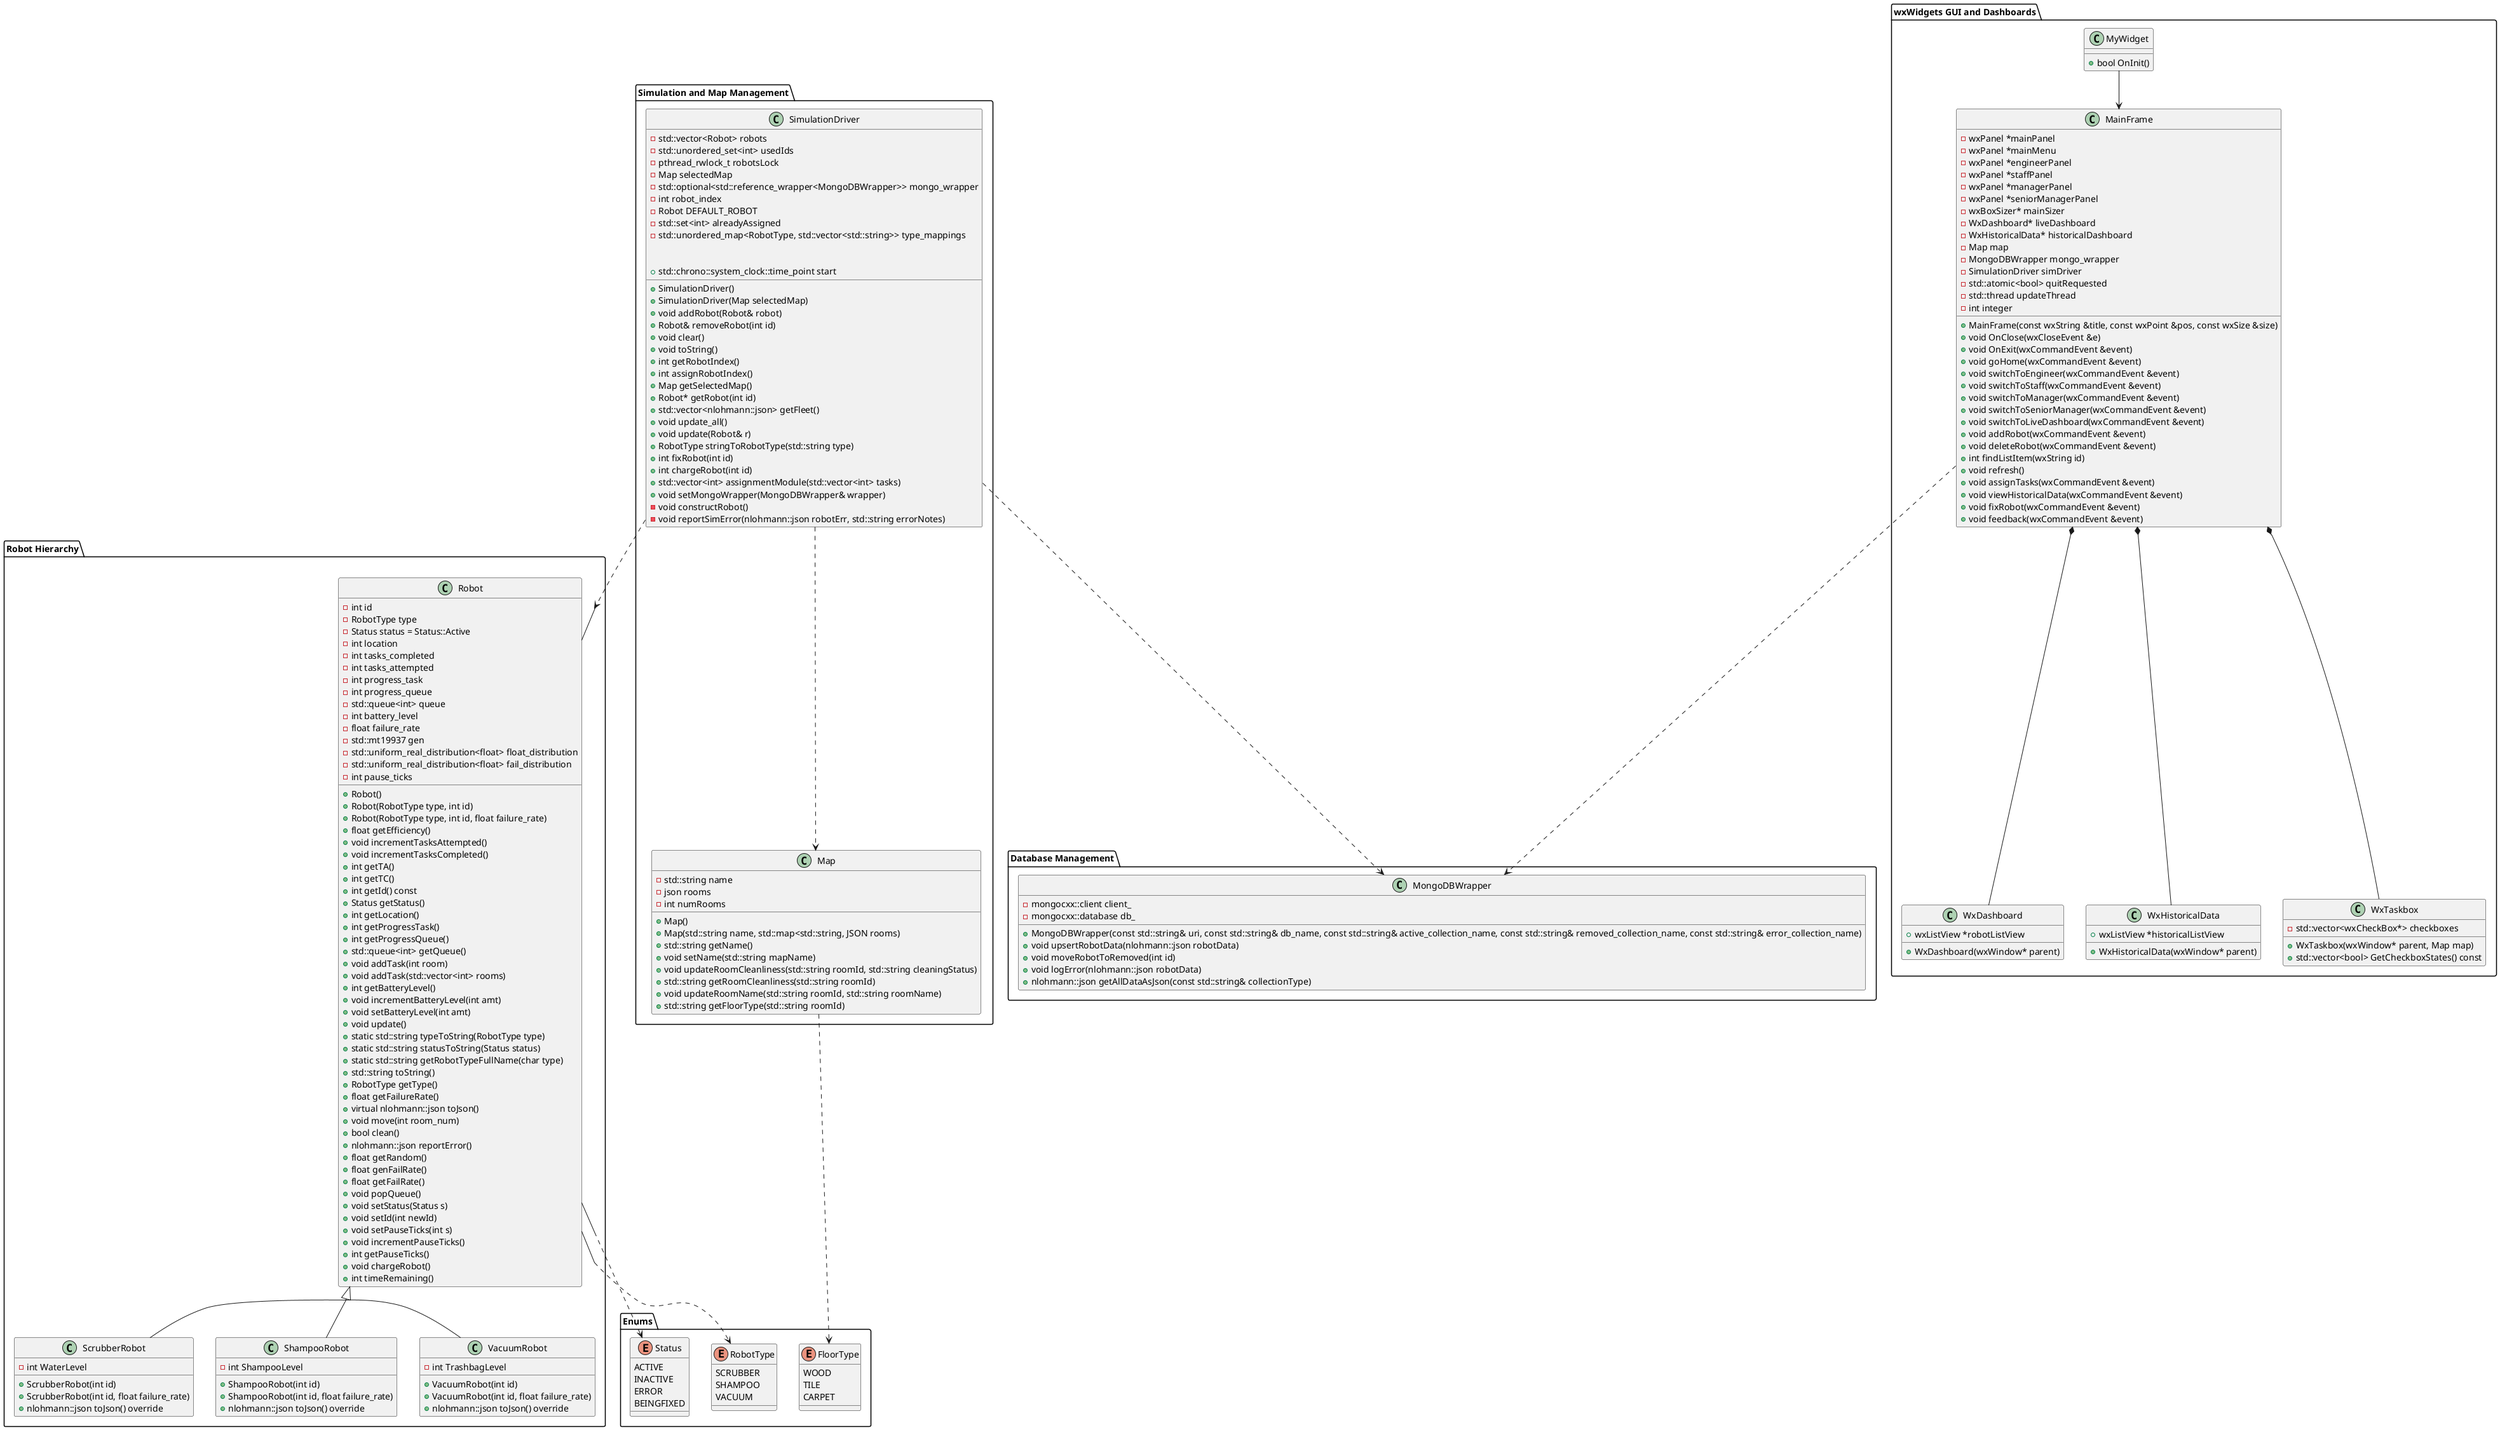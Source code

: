 @startuml class_diagram
skinparam groupInheritance 3

package "Enums" {
    enum FloorType {
        WOOD
        TILE
        CARPET
    }

    enum RobotType {
        SCRUBBER
        SHAMPOO
        VACUUM
    }

    enum Status {
        ACTIVE
        INACTIVE
        ERROR
        BEINGFIXED
    }
}

package "Robot Hierarchy" {
    class Robot {
        - int id
        - RobotType type
        - Status status = Status::Active
        - int location
        - int tasks_completed
        - int tasks_attempted
        - int progress_task
        - int progress_queue
        - std::queue<int> queue
        - int battery_level
        - float failure_rate
        - std::mt19937 gen
        - std::uniform_real_distribution<float> float_distribution
        - std::uniform_real_distribution<float> fail_distribution
        - int pause_ticks

        + Robot()
        + Robot(RobotType type, int id)
        + Robot(RobotType type, int id, float failure_rate)
        + float getEfficiency()
        + void incrementTasksAttempted()
        + void incrementTasksCompleted()
        + int getTA()
        + int getTC()
        + int getId() const
        + Status getStatus()
        + int getLocation()
        + int getProgressTask()
        + int getProgressQueue()
        + std::queue<int> getQueue()
        + void addTask(int room)
        + void addTask(std::vector<int> rooms)
        + int getBatteryLevel()
        + void incrementBatteryLevel(int amt)
        + void setBatteryLevel(int amt)
        + void update()
        + static std::string typeToString(RobotType type)
        + static std::string statusToString(Status status)
        + static std::string getRobotTypeFullName(char type)
        + std::string toString()
        + RobotType getType()
        + float getFailureRate()
        + virtual nlohmann::json toJson()
        + void move(int room_num)
        + bool clean()
        + nlohmann::json reportError()
        + float getRandom()
        + float genFailRate()
        + float getFailRate()
        + void popQueue()
        + void setStatus(Status s)
        + void setId(int newId)
        + void setPauseTicks(int s)
        + void incrementPauseTicks()
        + int getPauseTicks()
        + void chargeRobot()
        + int timeRemaining()
    }



    class ScrubberRobot {
        +ScrubberRobot(int id)
        +ScrubberRobot(int id, float failure_rate)
        +nlohmann::json toJson() override
        -int WaterLevel
    }

    class ShampooRobot {
        +ShampooRobot(int id)
        +ShampooRobot(int id, float failure_rate)
        +nlohmann::json toJson() override
        -int ShampooLevel
    }

    class VacuumRobot {
        +VacuumRobot(int id)
        +VacuumRobot(int id, float failure_rate)
        +nlohmann::json toJson() override
        -int TrashbagLevel
    }

    Robot <|-- ScrubberRobot
    Robot <|-- ShampooRobot
    Robot <|-- VacuumRobot

    Robot ..> RobotType
    Robot ..> Status
}

package "Simulation and Map Management" {
    class Map {
        -std::string name
        -json rooms
        -int numRooms
        +Map()
        +Map(std::string name, std::map<std::string, JSON rooms)
        +std::string getName()
        +void setName(std::string mapName)
        +void updateRoomCleanliness(std::string roomId, std::string cleaningStatus)
        +std::string getRoomCleanliness(std::string roomId)
        +void updateRoomName(std::string roomId, std::string roomName)
        +std::string getFloorType(std::string roomId)
    }
    Map ..> FloorType


    class SimulationDriver {
        - std::vector<Robot> robots
        - std::unordered_set<int> usedIds
        - pthread_rwlock_t robotsLock
        - Map selectedMap
        - std::optional<std::reference_wrapper<MongoDBWrapper>> mongo_wrapper
        - int robot_index
        - Robot DEFAULT_ROBOT
        - std::set<int> alreadyAssigned
        - std::unordered_map<RobotType, std::vector<std::string>> type_mappings

        + SimulationDriver()
        + SimulationDriver(Map selectedMap)
        + void addRobot(Robot& robot)
        + Robot& removeRobot(int id)
        + void clear()
        + void toString()
        + int getRobotIndex()
        + int assignRobotIndex()
        + Map getSelectedMap()
        + Robot* getRobot(int id)
        + std::vector<nlohmann::json> getFleet()
        + void update_all()
        + void update(Robot& r)
        + RobotType stringToRobotType(std::string type)
        + int fixRobot(int id)
        + int chargeRobot(int id)
        + std::vector<int> assignmentModule(std::vector<int> tasks)
        + void setMongoWrapper(MongoDBWrapper& wrapper)
        - void constructRobot()
        - void reportSimError(nlohmann::json robotErr, std::string errorNotes)

        + std::chrono::system_clock::time_point start
    }

    SimulationDriver ..> Robot
    SimulationDriver ..> Map


}


package "wxWidgets GUI and Dashboards" {
    class MyWidget {
        + bool OnInit()
    }

    class MainFrame {
        + MainFrame(const wxString &title, const wxPoint &pos, const wxSize &size)
        + void OnClose(wxCloseEvent &e)
        + void OnExit(wxCommandEvent &event)
        + void goHome(wxCommandEvent &event)
        + void switchToEngineer(wxCommandEvent &event)
        + void switchToStaff(wxCommandEvent &event)
        + void switchToManager(wxCommandEvent &event)
        + void switchToSeniorManager(wxCommandEvent &event)
        + void switchToLiveDashboard(wxCommandEvent &event)
        + void addRobot(wxCommandEvent &event)
        + void deleteRobot(wxCommandEvent &event)
        + int findListItem(wxString id)
        + void refresh()
        + void assignTasks(wxCommandEvent &event)
        + void viewHistoricalData(wxCommandEvent &event)
        + void fixRobot(wxCommandEvent &event)
        + void feedback(wxCommandEvent &event)

        - wxPanel *mainPanel
        - wxPanel *mainMenu
        - wxPanel *engineerPanel
        - wxPanel *staffPanel
        - wxPanel *managerPanel
        - wxPanel *seniorManagerPanel
        - wxBoxSizer* mainSizer
        - WxDashboard* liveDashboard
        - WxHistoricalData* historicalDashboard
        - Map map
        - MongoDBWrapper mongo_wrapper
        - SimulationDriver simDriver
        - std::atomic<bool> quitRequested
        - std::thread updateThread
        - int integer
    }


    class WxDashboard {
        + WxDashboard(wxWindow* parent)
        + wxListView *robotListView
    }

    class WxHistoricalData {
        + WxHistoricalData(wxWindow* parent)
        + wxListView *historicalListView
    }

    class WxTaskbox {
        + WxTaskbox(wxWindow* parent, Map map)
        + std::vector<bool> GetCheckboxStates() const
        - std::vector<wxCheckBox*> checkboxes
    }

    MyWidget --> MainFrame 
    MainFrame *-- WxDashboard 
    MainFrame *-- WxHistoricalData
    MainFrame *-- WxTaskbox

}





package "Database Management" {
    class MongoDBWrapper {
        +MongoDBWrapper(const std::string& uri, const std::string& db_name, const std::string& active_collection_name, const std::string& removed_collection_name, const std::string& error_collection_name)
        +void upsertRobotData(nlohmann::json robotData)
        +void moveRobotToRemoved(int id)
        +void logError(nlohmann::json robotData)
        +nlohmann::json getAllDataAsJson(const std::string& collectionType)
        -mongocxx::client client_
        -mongocxx::database db_
    }

    SimulationDriver ..> MongoDBWrapper
    MainFrame ..> MongoDBWrapper
}
